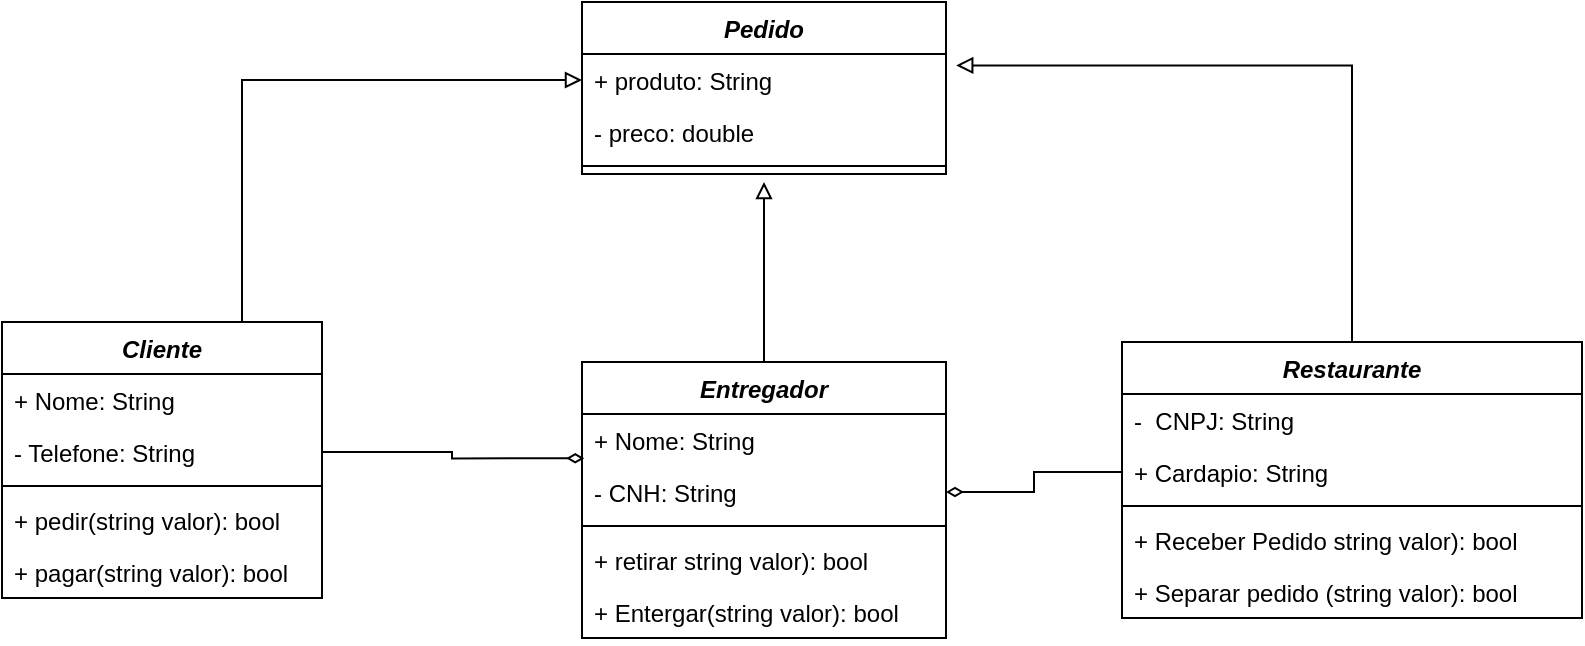 <mxfile version="21.1.1" type="github">
  <diagram name="Página-1" id="dwhm5v-LQ4-ZU6TyePEK">
    <mxGraphModel dx="734" dy="-744" grid="1" gridSize="10" guides="1" tooltips="1" connect="1" arrows="1" fold="1" page="1" pageScale="1" pageWidth="827" pageHeight="1169" math="0" shadow="0">
      <root>
        <mxCell id="0" />
        <mxCell id="1" parent="0" />
        <mxCell id="6KLeHrhKU0ydUtPqLH3R-1" style="edgeStyle=orthogonalEdgeStyle;rounded=0;orthogonalLoop=1;jettySize=auto;html=1;exitX=0.75;exitY=0;exitDx=0;exitDy=0;entryX=0;entryY=0.5;entryDx=0;entryDy=0;endArrow=block;endFill=0;" edge="1" parent="1" source="6KLeHrhKU0ydUtPqLH3R-2" target="6KLeHrhKU0ydUtPqLH3R-23">
          <mxGeometry relative="1" as="geometry" />
        </mxCell>
        <mxCell id="6KLeHrhKU0ydUtPqLH3R-2" value="&lt;i&gt;Cliente&lt;/i&gt;" style="swimlane;fontStyle=1;align=center;verticalAlign=top;childLayout=stackLayout;horizontal=1;startSize=26;horizontalStack=0;resizeParent=1;resizeParentMax=0;resizeLast=0;collapsible=1;marginBottom=0;whiteSpace=wrap;html=1;" vertex="1" parent="1">
          <mxGeometry x="200" y="1560" width="160" height="138" as="geometry" />
        </mxCell>
        <mxCell id="6KLeHrhKU0ydUtPqLH3R-3" value="+ Nome: String" style="text;strokeColor=none;fillColor=none;align=left;verticalAlign=top;spacingLeft=4;spacingRight=4;overflow=hidden;rotatable=0;points=[[0,0.5],[1,0.5]];portConstraint=eastwest;whiteSpace=wrap;html=1;" vertex="1" parent="6KLeHrhKU0ydUtPqLH3R-2">
          <mxGeometry y="26" width="160" height="26" as="geometry" />
        </mxCell>
        <mxCell id="6KLeHrhKU0ydUtPqLH3R-4" value="- Telefone: String" style="text;strokeColor=none;fillColor=none;align=left;verticalAlign=top;spacingLeft=4;spacingRight=4;overflow=hidden;rotatable=0;points=[[0,0.5],[1,0.5]];portConstraint=eastwest;whiteSpace=wrap;html=1;" vertex="1" parent="6KLeHrhKU0ydUtPqLH3R-2">
          <mxGeometry y="52" width="160" height="26" as="geometry" />
        </mxCell>
        <mxCell id="6KLeHrhKU0ydUtPqLH3R-5" value="" style="line;strokeWidth=1;fillColor=none;align=left;verticalAlign=middle;spacingTop=-1;spacingLeft=3;spacingRight=3;rotatable=0;labelPosition=right;points=[];portConstraint=eastwest;strokeColor=inherit;" vertex="1" parent="6KLeHrhKU0ydUtPqLH3R-2">
          <mxGeometry y="78" width="160" height="8" as="geometry" />
        </mxCell>
        <mxCell id="6KLeHrhKU0ydUtPqLH3R-6" value="+ pedir(string valor): bool" style="text;strokeColor=none;fillColor=none;align=left;verticalAlign=top;spacingLeft=4;spacingRight=4;overflow=hidden;rotatable=0;points=[[0,0.5],[1,0.5]];portConstraint=eastwest;whiteSpace=wrap;html=1;" vertex="1" parent="6KLeHrhKU0ydUtPqLH3R-2">
          <mxGeometry y="86" width="160" height="26" as="geometry" />
        </mxCell>
        <mxCell id="6KLeHrhKU0ydUtPqLH3R-7" value="+ pagar(string valor): bool" style="text;strokeColor=none;fillColor=none;align=left;verticalAlign=top;spacingLeft=4;spacingRight=4;overflow=hidden;rotatable=0;points=[[0,0.5],[1,0.5]];portConstraint=eastwest;whiteSpace=wrap;html=1;" vertex="1" parent="6KLeHrhKU0ydUtPqLH3R-2">
          <mxGeometry y="112" width="160" height="26" as="geometry" />
        </mxCell>
        <mxCell id="6KLeHrhKU0ydUtPqLH3R-8" style="edgeStyle=orthogonalEdgeStyle;rounded=0;orthogonalLoop=1;jettySize=auto;html=1;endArrow=block;endFill=0;" edge="1" parent="1" source="6KLeHrhKU0ydUtPqLH3R-9">
          <mxGeometry relative="1" as="geometry">
            <mxPoint x="581" y="1490.0" as="targetPoint" />
          </mxGeometry>
        </mxCell>
        <mxCell id="6KLeHrhKU0ydUtPqLH3R-9" value="&lt;i&gt;Entregador&lt;/i&gt;" style="swimlane;fontStyle=1;align=center;verticalAlign=top;childLayout=stackLayout;horizontal=1;startSize=26;horizontalStack=0;resizeParent=1;resizeParentMax=0;resizeLast=0;collapsible=1;marginBottom=0;whiteSpace=wrap;html=1;" vertex="1" parent="1">
          <mxGeometry x="490" y="1580" width="182" height="138" as="geometry" />
        </mxCell>
        <mxCell id="6KLeHrhKU0ydUtPqLH3R-10" value="+ Nome: String" style="text;strokeColor=none;fillColor=none;align=left;verticalAlign=top;spacingLeft=4;spacingRight=4;overflow=hidden;rotatable=0;points=[[0,0.5],[1,0.5]];portConstraint=eastwest;whiteSpace=wrap;html=1;" vertex="1" parent="6KLeHrhKU0ydUtPqLH3R-9">
          <mxGeometry y="26" width="182" height="26" as="geometry" />
        </mxCell>
        <mxCell id="6KLeHrhKU0ydUtPqLH3R-11" value="- CNH: String" style="text;strokeColor=none;fillColor=none;align=left;verticalAlign=top;spacingLeft=4;spacingRight=4;overflow=hidden;rotatable=0;points=[[0,0.5],[1,0.5]];portConstraint=eastwest;whiteSpace=wrap;html=1;" vertex="1" parent="6KLeHrhKU0ydUtPqLH3R-9">
          <mxGeometry y="52" width="182" height="26" as="geometry" />
        </mxCell>
        <mxCell id="6KLeHrhKU0ydUtPqLH3R-12" value="" style="line;strokeWidth=1;fillColor=none;align=left;verticalAlign=middle;spacingTop=-1;spacingLeft=3;spacingRight=3;rotatable=0;labelPosition=right;points=[];portConstraint=eastwest;strokeColor=inherit;" vertex="1" parent="6KLeHrhKU0ydUtPqLH3R-9">
          <mxGeometry y="78" width="182" height="8" as="geometry" />
        </mxCell>
        <mxCell id="6KLeHrhKU0ydUtPqLH3R-13" value="+ retirar string valor): bool" style="text;strokeColor=none;fillColor=none;align=left;verticalAlign=top;spacingLeft=4;spacingRight=4;overflow=hidden;rotatable=0;points=[[0,0.5],[1,0.5]];portConstraint=eastwest;whiteSpace=wrap;html=1;" vertex="1" parent="6KLeHrhKU0ydUtPqLH3R-9">
          <mxGeometry y="86" width="182" height="26" as="geometry" />
        </mxCell>
        <mxCell id="6KLeHrhKU0ydUtPqLH3R-14" value="+ Entergar(string valor): bool" style="text;strokeColor=none;fillColor=none;align=left;verticalAlign=top;spacingLeft=4;spacingRight=4;overflow=hidden;rotatable=0;points=[[0,0.5],[1,0.5]];portConstraint=eastwest;whiteSpace=wrap;html=1;" vertex="1" parent="6KLeHrhKU0ydUtPqLH3R-9">
          <mxGeometry y="112" width="182" height="26" as="geometry" />
        </mxCell>
        <mxCell id="6KLeHrhKU0ydUtPqLH3R-15" style="edgeStyle=orthogonalEdgeStyle;rounded=0;orthogonalLoop=1;jettySize=auto;html=1;exitX=0.5;exitY=0;exitDx=0;exitDy=0;entryX=1.028;entryY=0.22;entryDx=0;entryDy=0;entryPerimeter=0;endArrow=block;endFill=0;" edge="1" parent="1" source="6KLeHrhKU0ydUtPqLH3R-16" target="6KLeHrhKU0ydUtPqLH3R-23">
          <mxGeometry relative="1" as="geometry" />
        </mxCell>
        <mxCell id="6KLeHrhKU0ydUtPqLH3R-16" value="&lt;i&gt;Restaurante&lt;/i&gt;" style="swimlane;fontStyle=1;align=center;verticalAlign=top;childLayout=stackLayout;horizontal=1;startSize=26;horizontalStack=0;resizeParent=1;resizeParentMax=0;resizeLast=0;collapsible=1;marginBottom=0;whiteSpace=wrap;html=1;" vertex="1" parent="1">
          <mxGeometry x="760" y="1570" width="230" height="138" as="geometry" />
        </mxCell>
        <mxCell id="6KLeHrhKU0ydUtPqLH3R-17" value="-&amp;nbsp; CNPJ: String" style="text;strokeColor=none;fillColor=none;align=left;verticalAlign=top;spacingLeft=4;spacingRight=4;overflow=hidden;rotatable=0;points=[[0,0.5],[1,0.5]];portConstraint=eastwest;whiteSpace=wrap;html=1;" vertex="1" parent="6KLeHrhKU0ydUtPqLH3R-16">
          <mxGeometry y="26" width="230" height="26" as="geometry" />
        </mxCell>
        <mxCell id="6KLeHrhKU0ydUtPqLH3R-18" value="+ Cardapio: String" style="text;strokeColor=none;fillColor=none;align=left;verticalAlign=top;spacingLeft=4;spacingRight=4;overflow=hidden;rotatable=0;points=[[0,0.5],[1,0.5]];portConstraint=eastwest;whiteSpace=wrap;html=1;" vertex="1" parent="6KLeHrhKU0ydUtPqLH3R-16">
          <mxGeometry y="52" width="230" height="26" as="geometry" />
        </mxCell>
        <mxCell id="6KLeHrhKU0ydUtPqLH3R-19" value="" style="line;strokeWidth=1;fillColor=none;align=left;verticalAlign=middle;spacingTop=-1;spacingLeft=3;spacingRight=3;rotatable=0;labelPosition=right;points=[];portConstraint=eastwest;strokeColor=inherit;" vertex="1" parent="6KLeHrhKU0ydUtPqLH3R-16">
          <mxGeometry y="78" width="230" height="8" as="geometry" />
        </mxCell>
        <mxCell id="6KLeHrhKU0ydUtPqLH3R-20" value="+ Receber Pedido string valor): bool" style="text;strokeColor=none;fillColor=none;align=left;verticalAlign=top;spacingLeft=4;spacingRight=4;overflow=hidden;rotatable=0;points=[[0,0.5],[1,0.5]];portConstraint=eastwest;whiteSpace=wrap;html=1;" vertex="1" parent="6KLeHrhKU0ydUtPqLH3R-16">
          <mxGeometry y="86" width="230" height="26" as="geometry" />
        </mxCell>
        <mxCell id="6KLeHrhKU0ydUtPqLH3R-21" value="+ Separar pedido (string valor): bool" style="text;strokeColor=none;fillColor=none;align=left;verticalAlign=top;spacingLeft=4;spacingRight=4;overflow=hidden;rotatable=0;points=[[0,0.5],[1,0.5]];portConstraint=eastwest;whiteSpace=wrap;html=1;" vertex="1" parent="6KLeHrhKU0ydUtPqLH3R-16">
          <mxGeometry y="112" width="230" height="26" as="geometry" />
        </mxCell>
        <mxCell id="6KLeHrhKU0ydUtPqLH3R-22" value="&lt;i&gt;Pedido&lt;/i&gt;" style="swimlane;fontStyle=1;align=center;verticalAlign=top;childLayout=stackLayout;horizontal=1;startSize=26;horizontalStack=0;resizeParent=1;resizeParentMax=0;resizeLast=0;collapsible=1;marginBottom=0;whiteSpace=wrap;html=1;" vertex="1" parent="1">
          <mxGeometry x="490" y="1400" width="182" height="86" as="geometry" />
        </mxCell>
        <mxCell id="6KLeHrhKU0ydUtPqLH3R-23" value="+ produto: String" style="text;strokeColor=none;fillColor=none;align=left;verticalAlign=top;spacingLeft=4;spacingRight=4;overflow=hidden;rotatable=0;points=[[0,0.5],[1,0.5]];portConstraint=eastwest;whiteSpace=wrap;html=1;" vertex="1" parent="6KLeHrhKU0ydUtPqLH3R-22">
          <mxGeometry y="26" width="182" height="26" as="geometry" />
        </mxCell>
        <mxCell id="6KLeHrhKU0ydUtPqLH3R-24" value="- preco: double" style="text;strokeColor=none;fillColor=none;align=left;verticalAlign=top;spacingLeft=4;spacingRight=4;overflow=hidden;rotatable=0;points=[[0,0.5],[1,0.5]];portConstraint=eastwest;whiteSpace=wrap;html=1;" vertex="1" parent="6KLeHrhKU0ydUtPqLH3R-22">
          <mxGeometry y="52" width="182" height="26" as="geometry" />
        </mxCell>
        <mxCell id="6KLeHrhKU0ydUtPqLH3R-25" value="" style="line;strokeWidth=1;fillColor=none;align=left;verticalAlign=middle;spacingTop=-1;spacingLeft=3;spacingRight=3;rotatable=0;labelPosition=right;points=[];portConstraint=eastwest;strokeColor=inherit;" vertex="1" parent="6KLeHrhKU0ydUtPqLH3R-22">
          <mxGeometry y="78" width="182" height="8" as="geometry" />
        </mxCell>
        <mxCell id="6KLeHrhKU0ydUtPqLH3R-26" style="edgeStyle=orthogonalEdgeStyle;rounded=0;orthogonalLoop=1;jettySize=auto;html=1;exitX=0;exitY=0.5;exitDx=0;exitDy=0;entryX=1;entryY=0.5;entryDx=0;entryDy=0;endArrow=diamondThin;endFill=0;" edge="1" parent="1" source="6KLeHrhKU0ydUtPqLH3R-18" target="6KLeHrhKU0ydUtPqLH3R-11">
          <mxGeometry relative="1" as="geometry" />
        </mxCell>
        <mxCell id="6KLeHrhKU0ydUtPqLH3R-27" style="edgeStyle=orthogonalEdgeStyle;rounded=0;orthogonalLoop=1;jettySize=auto;html=1;exitX=1;exitY=0.5;exitDx=0;exitDy=0;entryX=0.006;entryY=-0.148;entryDx=0;entryDy=0;entryPerimeter=0;endArrow=diamondThin;endFill=0;" edge="1" parent="1" source="6KLeHrhKU0ydUtPqLH3R-4" target="6KLeHrhKU0ydUtPqLH3R-11">
          <mxGeometry relative="1" as="geometry" />
        </mxCell>
      </root>
    </mxGraphModel>
  </diagram>
</mxfile>
